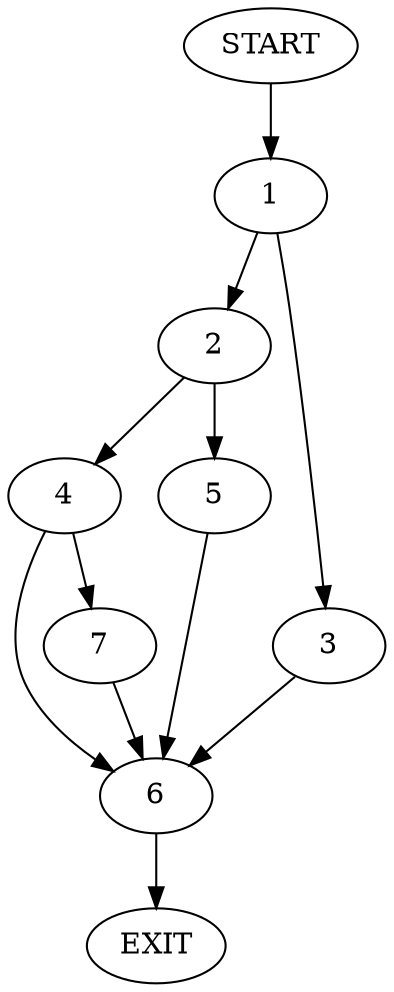 digraph {
0 [label="START"];
1;
2;
3;
4;
5;
6;
7;
8 [label="EXIT"];
0 -> 1;
1 -> 2;
1 -> 3;
2 -> 4;
2 -> 5;
3 -> 6;
6 -> 8;
4 -> 7;
4 -> 6;
5 -> 6;
7 -> 6;
}